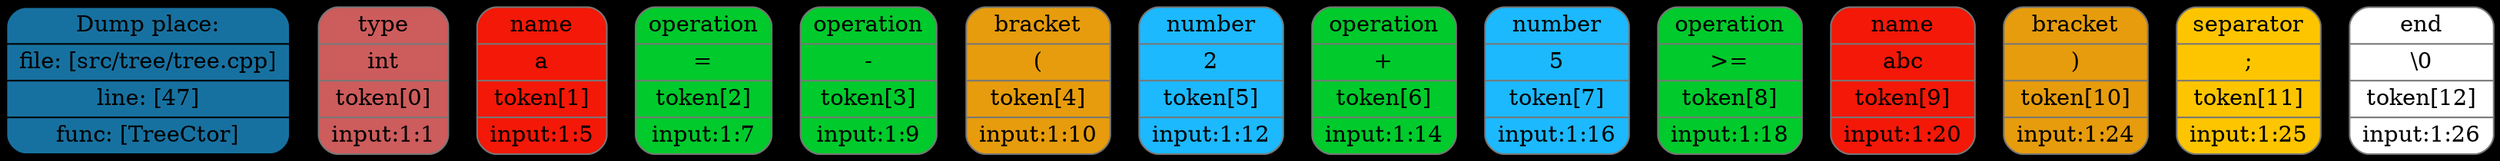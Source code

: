 digraph G{
rankdir=TB
graph [bgcolor="#000000"];
size = "100 5"
place[shape=Mrecord, style=filled, fillcolor="#1771a0", pos="0,1!",label = " { Dump place: | file: [src/tree/tree.cpp] | line: [47] | func: [TreeCtor] } "color = "#000000"];
token0[shape=Mrecord, style=filled, fillcolor="#CD5C5C",label = " { type | \int |  token[0] |  input:1:1 } ", color = "#777777"];
token1[shape=Mrecord, style=filled, fillcolor="#f31807",label = " { name | a |  token[1] |  input:1:5 } ", color = "#777777"];
token2[shape=Mrecord, style=filled, fillcolor="#00ca2c",label = " { operation | \= |  token[2] |  input:1:7 } ", color = "#777777"];
token3[shape=Mrecord, style=filled, fillcolor="#00ca2c",label = " { operation | \- |  token[3] |  input:1:9 } ", color = "#777777"];
token4[shape=Mrecord, style=filled, fillcolor="#e69c0c",label = " { bracket | \( |  token[4] |  input:1:10 } ", color = "#777777"];
token5[shape=Mrecord, style=filled, fillcolor="#1cb9ff",label = " { number | 2 |  token[5] |  input:1:12 } ", color = "#777777"];
token6[shape=Mrecord, style=filled, fillcolor="#00ca2c",label = " { operation | \+ |  token[6] |  input:1:14 } ", color = "#777777"];
token7[shape=Mrecord, style=filled, fillcolor="#1cb9ff",label = " { number | 5 |  token[7] |  input:1:16 } ", color = "#777777"];
token8[shape=Mrecord, style=filled, fillcolor="#00ca2c",label = " { operation | \>= |  token[8] |  input:1:18 } ", color = "#777777"];
token9[shape=Mrecord, style=filled, fillcolor="#f31807",label = " { name | abc |  token[9] |  input:1:20 } ", color = "#777777"];
token10[shape=Mrecord, style=filled, fillcolor="#e69c0c",label = " { bracket | \) |  token[10] |  input:1:24 } ", color = "#777777"];
token11[shape=Mrecord, style=filled, fillcolor="#fdc500",label = " { separator | \; |  token[11] |  input:1:25 } ", color = "#777777"];
token12[shape=Mrecord, style=filled, fillcolor="#ffffff",label = " { end | \\\0 |  token[12] |  input:1:26 } ", color = "#777777"];
}
